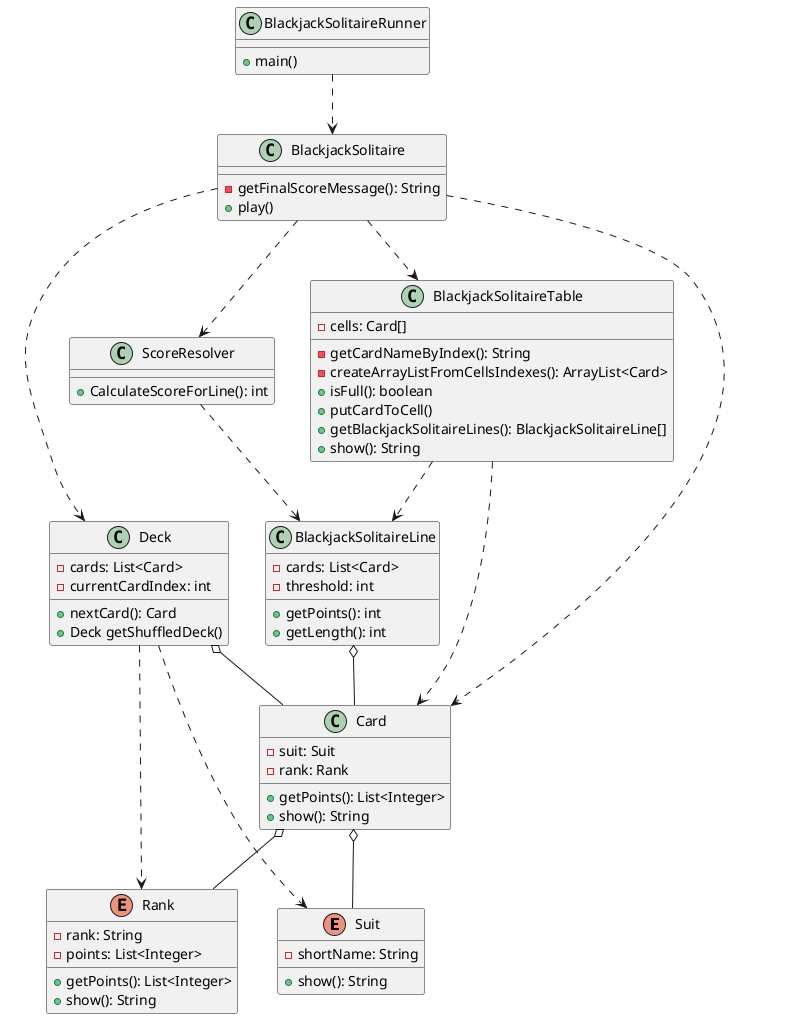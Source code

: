 @startuml

enum Suit {
    - shortName: String
    + show(): String
}

enum Rank{
    - rank: String
    - points: List<Integer>
    + getPoints(): List<Integer>
    + show(): String
}

class Card {
    - suit: Suit
    - rank: Rank
    + getPoints(): List<Integer>
    + show(): String
}

Card o-- Suit
Card o-- Rank

class Deck {
    - cards: List<Card>
    - currentCardIndex: int
    + nextCard(): Card
    + Deck getShuffledDeck()
}

class BlackjackSolitaireLine {
    - cards: List<Card>
    - threshold: int
    + getPoints(): int
    + getLength(): int
}

class BlackjackSolitaireTable {
    - cells: Card[]
    - getCardNameByIndex(): String
    - createArrayListFromCellsIndexes(): ArrayList<Card>
    + isFull(): boolean
    + putCardToCell()
    + getBlackjackSolitaireLines(): BlackjackSolitaireLine[]
    + show(): String
}

class ScoreResolver {
    + CalculateScoreForLine(): int
}

class BlackjackSolitaire {
    - getFinalScoreMessage(): String
    + play()
}

class BlackjackSolitaireRunner{
    + main()
}

BlackjackSolitaireRunner ..> BlackjackSolitaire

BlackjackSolitaireTable ..> BlackjackSolitaireLine
BlackjackSolitaireTable ..> Card

BlackjackSolitaire ..> ScoreResolver
BlackjackSolitaire ..> BlackjackSolitaireTable
BlackjackSolitaire ..> Deck
BlackjackSolitaire ..> Card

ScoreResolver ..> BlackjackSolitaireLine

BlackjackSolitaireLine o-- Card

Deck o-- Card
Deck ..> Suit
Deck ..> Rank
@enduml
